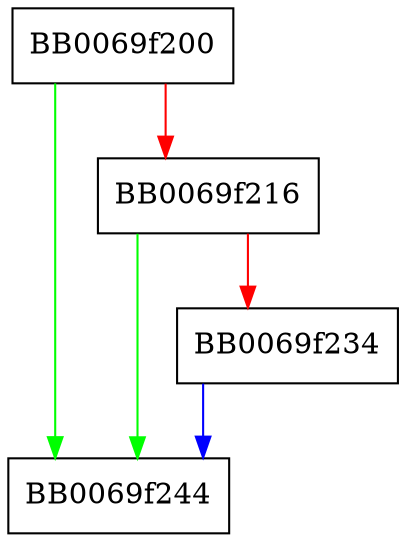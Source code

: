 digraph camellia_dupctx {
  node [shape="box"];
  graph [splines=ortho];
  BB0069f200 -> BB0069f244 [color="green"];
  BB0069f200 -> BB0069f216 [color="red"];
  BB0069f216 -> BB0069f244 [color="green"];
  BB0069f216 -> BB0069f234 [color="red"];
  BB0069f234 -> BB0069f244 [color="blue"];
}